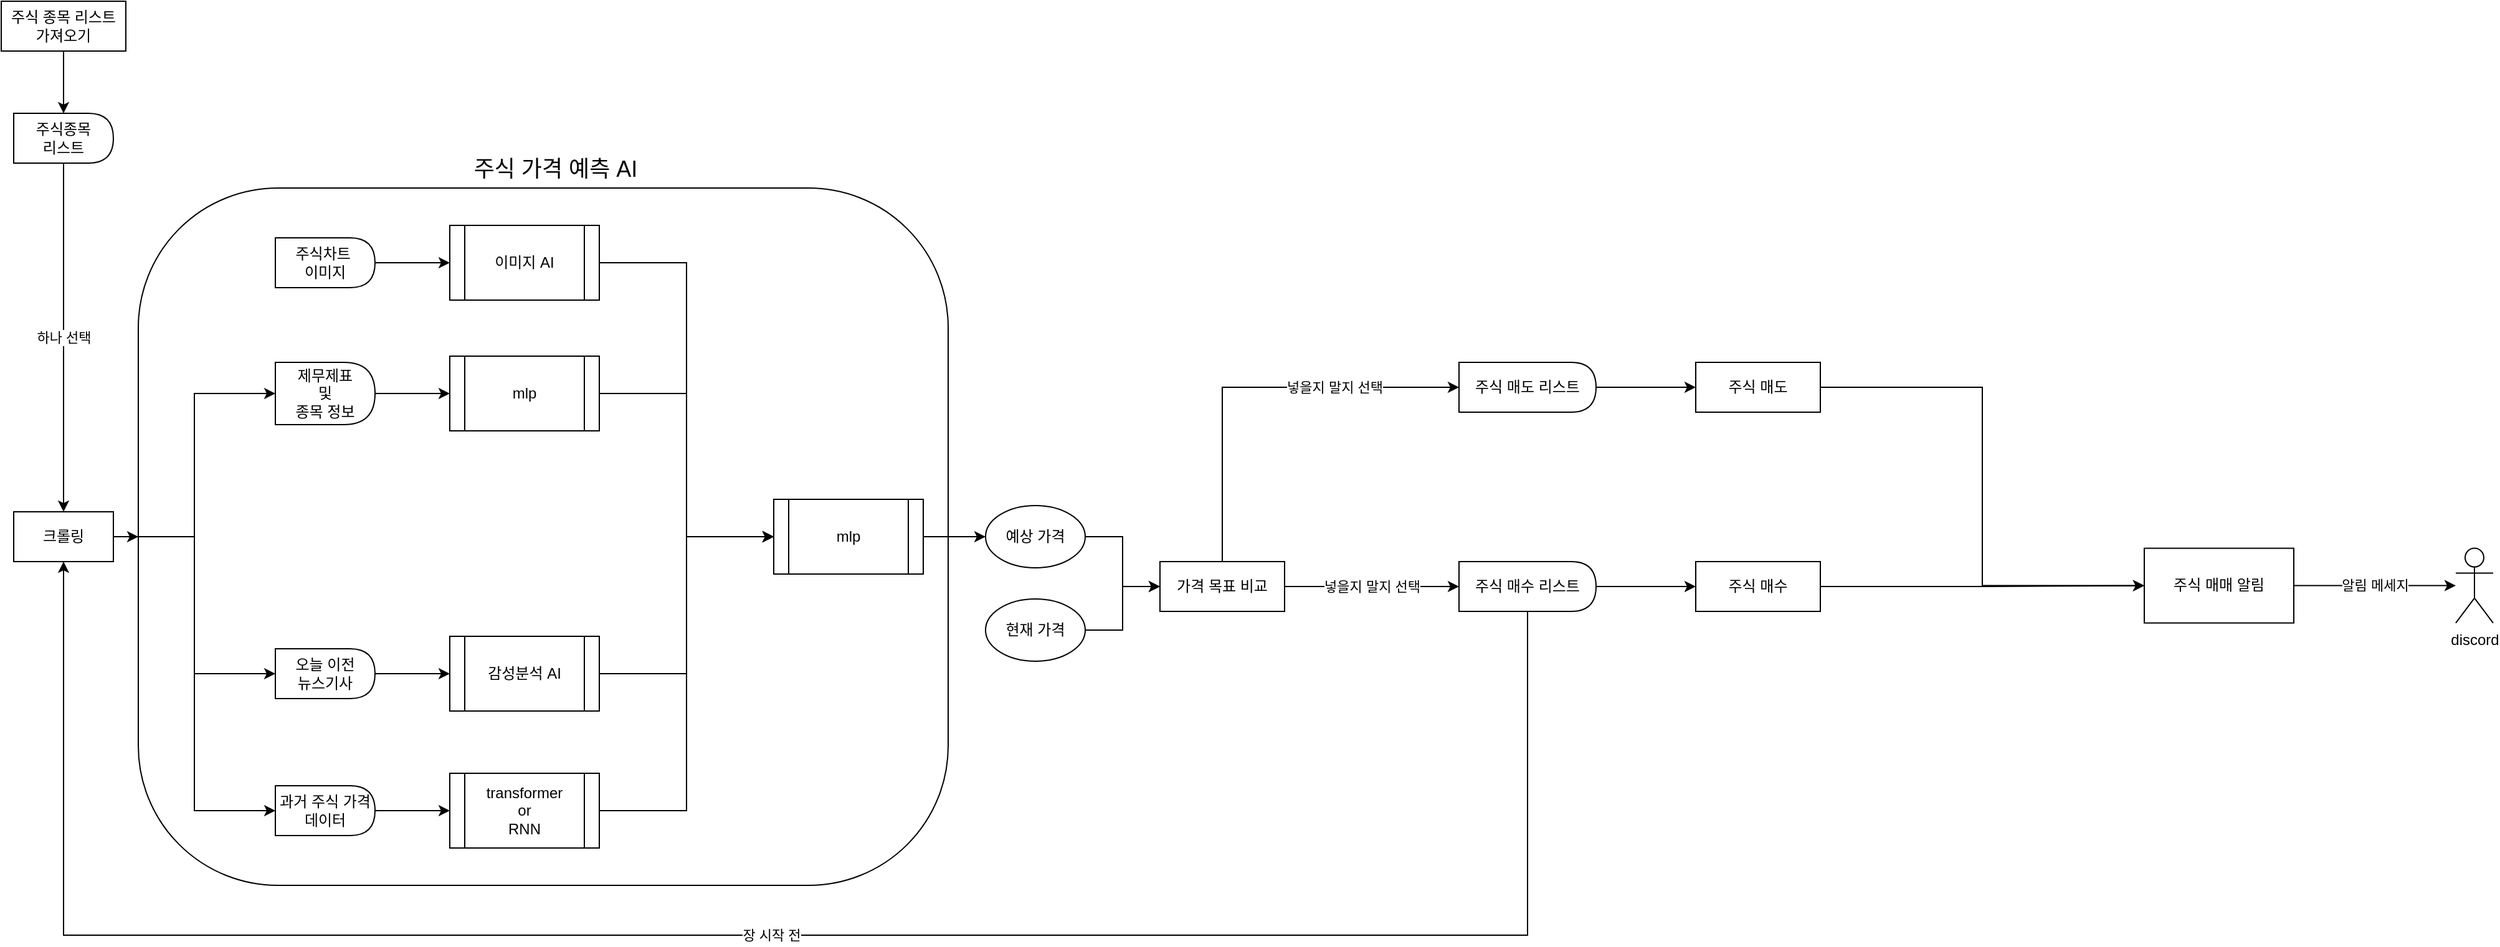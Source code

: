 <mxfile version="25.0.3" pages="2">
  <diagram name="프로그램 전체 흐름도" id="c7558073-3199-34d8-9f00-42111426c3f3">
    <mxGraphModel dx="2900" dy="879" grid="1" gridSize="10" guides="1" tooltips="1" connect="1" arrows="1" fold="1" page="1" pageScale="1" pageWidth="1100" pageHeight="1700" background="none" math="0" shadow="0">
      <root>
        <mxCell id="0" />
        <mxCell id="1" parent="0" />
        <mxCell id="0z34hf8UstyELCcqmOv5-1" value="" style="rounded=1;whiteSpace=wrap;html=1;arcSize=20;" vertex="1" parent="1">
          <mxGeometry x="-860" y="160" width="650" height="560" as="geometry" />
        </mxCell>
        <mxCell id="AFegHEFUYES55JKBaeoe-96" value="discord" style="shape=umlActor;verticalLabelPosition=bottom;verticalAlign=top;html=1;outlineConnect=0;" vertex="1" parent="1">
          <mxGeometry x="1000" y="449.29" width="30" height="60" as="geometry" />
        </mxCell>
        <mxCell id="AFegHEFUYES55JKBaeoe-104" value="알림 메세지" style="edgeStyle=orthogonalEdgeStyle;rounded=0;orthogonalLoop=1;jettySize=auto;html=1;exitX=1;exitY=0.5;exitDx=0;exitDy=0;" edge="1" parent="1" source="AFegHEFUYES55JKBaeoe-100" target="AFegHEFUYES55JKBaeoe-96">
          <mxGeometry relative="1" as="geometry" />
        </mxCell>
        <mxCell id="AFegHEFUYES55JKBaeoe-100" value="주식 매매 알림" style="rounded=0;whiteSpace=wrap;html=1;" vertex="1" parent="1">
          <mxGeometry x="750" y="449.29" width="120" height="60" as="geometry" />
        </mxCell>
        <mxCell id="AFegHEFUYES55JKBaeoe-101" style="edgeStyle=orthogonalEdgeStyle;rounded=0;orthogonalLoop=1;jettySize=auto;html=1;exitX=0.5;exitY=1;exitDx=0;exitDy=0;" edge="1" parent="1" source="AFegHEFUYES55JKBaeoe-100" target="AFegHEFUYES55JKBaeoe-100">
          <mxGeometry relative="1" as="geometry" />
        </mxCell>
        <mxCell id="AFegHEFUYES55JKBaeoe-136" value="하나 선택" style="edgeStyle=orthogonalEdgeStyle;rounded=0;orthogonalLoop=1;jettySize=auto;html=1;exitX=0.5;exitY=1;exitDx=0;exitDy=0;entryX=0.5;entryY=0;entryDx=0;entryDy=0;" edge="1" parent="1" source="AFegHEFUYES55JKBaeoe-112" target="AFegHEFUYES55JKBaeoe-130">
          <mxGeometry relative="1" as="geometry" />
        </mxCell>
        <mxCell id="AFegHEFUYES55JKBaeoe-112" value="주식종목&lt;div&gt;리스트&lt;/div&gt;" style="shape=delay;whiteSpace=wrap;html=1;" vertex="1" parent="1">
          <mxGeometry x="-960" y="100" width="80" height="40" as="geometry" />
        </mxCell>
        <mxCell id="AFegHEFUYES55JKBaeoe-134" style="edgeStyle=orthogonalEdgeStyle;rounded=0;orthogonalLoop=1;jettySize=auto;html=1;exitX=1;exitY=0.5;exitDx=0;exitDy=0;entryX=0;entryY=0.5;entryDx=0;entryDy=0;" edge="1" parent="1" source="AFegHEFUYES55JKBaeoe-113" target="AFegHEFUYES55JKBaeoe-122">
          <mxGeometry relative="1" as="geometry" />
        </mxCell>
        <mxCell id="AFegHEFUYES55JKBaeoe-113" value="과거 주식 가격 데이터" style="shape=delay;whiteSpace=wrap;html=1;" vertex="1" parent="1">
          <mxGeometry x="-750" y="640" width="80" height="40" as="geometry" />
        </mxCell>
        <mxCell id="AFegHEFUYES55JKBaeoe-131" style="edgeStyle=orthogonalEdgeStyle;rounded=0;orthogonalLoop=1;jettySize=auto;html=1;exitX=1;exitY=0.5;exitDx=0;exitDy=0;entryX=0;entryY=0.5;entryDx=0;entryDy=0;" edge="1" parent="1" source="AFegHEFUYES55JKBaeoe-114" target="AFegHEFUYES55JKBaeoe-120">
          <mxGeometry relative="1" as="geometry" />
        </mxCell>
        <mxCell id="AFegHEFUYES55JKBaeoe-114" value="주식차트&amp;nbsp;&lt;div&gt;이미지&lt;/div&gt;" style="shape=delay;whiteSpace=wrap;html=1;" vertex="1" parent="1">
          <mxGeometry x="-750" y="200" width="80" height="40" as="geometry" />
        </mxCell>
        <mxCell id="AFegHEFUYES55JKBaeoe-133" style="edgeStyle=orthogonalEdgeStyle;rounded=0;orthogonalLoop=1;jettySize=auto;html=1;exitX=1;exitY=0.5;exitDx=0;exitDy=0;entryX=0;entryY=0.5;entryDx=0;entryDy=0;" edge="1" parent="1" source="AFegHEFUYES55JKBaeoe-115" target="AFegHEFUYES55JKBaeoe-118">
          <mxGeometry relative="1" as="geometry" />
        </mxCell>
        <mxCell id="AFegHEFUYES55JKBaeoe-115" value="오늘 이전&lt;div&gt;뉴스기사&lt;/div&gt;" style="shape=delay;whiteSpace=wrap;html=1;" vertex="1" parent="1">
          <mxGeometry x="-750" y="530" width="80" height="40" as="geometry" />
        </mxCell>
        <mxCell id="AFegHEFUYES55JKBaeoe-132" style="edgeStyle=orthogonalEdgeStyle;rounded=0;orthogonalLoop=1;jettySize=auto;html=1;exitX=1;exitY=0.5;exitDx=0;exitDy=0;entryX=0;entryY=0.5;entryDx=0;entryDy=0;" edge="1" parent="1" source="AFegHEFUYES55JKBaeoe-117" target="AFegHEFUYES55JKBaeoe-125">
          <mxGeometry relative="1" as="geometry" />
        </mxCell>
        <mxCell id="AFegHEFUYES55JKBaeoe-117" value="제무제표&lt;div&gt;및&lt;/div&gt;&lt;div&gt;종목 정보&lt;/div&gt;" style="shape=delay;whiteSpace=wrap;html=1;" vertex="1" parent="1">
          <mxGeometry x="-750" y="300" width="80" height="50" as="geometry" />
        </mxCell>
        <mxCell id="AFegHEFUYES55JKBaeoe-145" style="edgeStyle=orthogonalEdgeStyle;rounded=0;orthogonalLoop=1;jettySize=auto;html=1;exitX=1;exitY=0.5;exitDx=0;exitDy=0;entryX=0;entryY=0.5;entryDx=0;entryDy=0;" edge="1" parent="1" source="AFegHEFUYES55JKBaeoe-118" target="AFegHEFUYES55JKBaeoe-121">
          <mxGeometry relative="1" as="geometry" />
        </mxCell>
        <mxCell id="AFegHEFUYES55JKBaeoe-118" value="감성분석 AI" style="shape=process;whiteSpace=wrap;html=1;backgroundOutline=1;" vertex="1" parent="1">
          <mxGeometry x="-610" y="520" width="120" height="60" as="geometry" />
        </mxCell>
        <mxCell id="AFegHEFUYES55JKBaeoe-142" style="edgeStyle=orthogonalEdgeStyle;rounded=0;orthogonalLoop=1;jettySize=auto;html=1;exitX=1;exitY=0.5;exitDx=0;exitDy=0;entryX=0;entryY=0.5;entryDx=0;entryDy=0;" edge="1" parent="1" source="AFegHEFUYES55JKBaeoe-120" target="AFegHEFUYES55JKBaeoe-121">
          <mxGeometry relative="1" as="geometry" />
        </mxCell>
        <mxCell id="AFegHEFUYES55JKBaeoe-120" value="이미지 AI" style="shape=process;whiteSpace=wrap;html=1;backgroundOutline=1;" vertex="1" parent="1">
          <mxGeometry x="-610" y="190" width="120" height="60" as="geometry" />
        </mxCell>
        <mxCell id="AFegHEFUYES55JKBaeoe-155" style="edgeStyle=orthogonalEdgeStyle;rounded=0;orthogonalLoop=1;jettySize=auto;html=1;exitX=1;exitY=0.5;exitDx=0;exitDy=0;" edge="1" parent="1" source="AFegHEFUYES55JKBaeoe-121" target="AFegHEFUYES55JKBaeoe-154">
          <mxGeometry relative="1" as="geometry" />
        </mxCell>
        <mxCell id="AFegHEFUYES55JKBaeoe-121" value="mlp" style="shape=process;whiteSpace=wrap;html=1;backgroundOutline=1;" vertex="1" parent="1">
          <mxGeometry x="-350" y="410" width="120" height="60" as="geometry" />
        </mxCell>
        <mxCell id="AFegHEFUYES55JKBaeoe-146" style="edgeStyle=orthogonalEdgeStyle;rounded=0;orthogonalLoop=1;jettySize=auto;html=1;exitX=1;exitY=0.5;exitDx=0;exitDy=0;entryX=0;entryY=0.5;entryDx=0;entryDy=0;" edge="1" parent="1" source="AFegHEFUYES55JKBaeoe-122" target="AFegHEFUYES55JKBaeoe-121">
          <mxGeometry relative="1" as="geometry" />
        </mxCell>
        <mxCell id="AFegHEFUYES55JKBaeoe-122" value="transformer&lt;div&gt;or&lt;br&gt;&lt;div&gt;RNN&lt;/div&gt;&lt;/div&gt;" style="shape=process;whiteSpace=wrap;html=1;backgroundOutline=1;" vertex="1" parent="1">
          <mxGeometry x="-610" y="630" width="120" height="60" as="geometry" />
        </mxCell>
        <mxCell id="AFegHEFUYES55JKBaeoe-144" style="edgeStyle=orthogonalEdgeStyle;rounded=0;orthogonalLoop=1;jettySize=auto;html=1;exitX=1;exitY=0.5;exitDx=0;exitDy=0;entryX=0;entryY=0.5;entryDx=0;entryDy=0;" edge="1" parent="1" source="AFegHEFUYES55JKBaeoe-125" target="AFegHEFUYES55JKBaeoe-121">
          <mxGeometry relative="1" as="geometry" />
        </mxCell>
        <mxCell id="AFegHEFUYES55JKBaeoe-125" value="mlp" style="shape=process;whiteSpace=wrap;html=1;backgroundOutline=1;" vertex="1" parent="1">
          <mxGeometry x="-610" y="295" width="120" height="60" as="geometry" />
        </mxCell>
        <mxCell id="AFegHEFUYES55JKBaeoe-137" style="edgeStyle=orthogonalEdgeStyle;rounded=0;orthogonalLoop=1;jettySize=auto;html=1;exitX=1;exitY=0.5;exitDx=0;exitDy=0;entryX=0;entryY=0.5;entryDx=0;entryDy=0;" edge="1" parent="1" source="AFegHEFUYES55JKBaeoe-130" target="AFegHEFUYES55JKBaeoe-117">
          <mxGeometry relative="1" as="geometry" />
        </mxCell>
        <mxCell id="AFegHEFUYES55JKBaeoe-139" style="edgeStyle=orthogonalEdgeStyle;rounded=0;orthogonalLoop=1;jettySize=auto;html=1;exitX=1;exitY=0.5;exitDx=0;exitDy=0;entryX=0;entryY=0.5;entryDx=0;entryDy=0;" edge="1" parent="1" source="AFegHEFUYES55JKBaeoe-130" target="AFegHEFUYES55JKBaeoe-115">
          <mxGeometry relative="1" as="geometry" />
        </mxCell>
        <mxCell id="AFegHEFUYES55JKBaeoe-140" style="edgeStyle=orthogonalEdgeStyle;rounded=0;orthogonalLoop=1;jettySize=auto;html=1;exitX=1;exitY=0.5;exitDx=0;exitDy=0;entryX=0;entryY=0.5;entryDx=0;entryDy=0;" edge="1" parent="1" source="AFegHEFUYES55JKBaeoe-130" target="AFegHEFUYES55JKBaeoe-113">
          <mxGeometry relative="1" as="geometry" />
        </mxCell>
        <mxCell id="AFegHEFUYES55JKBaeoe-130" value="크롤링" style="rounded=0;whiteSpace=wrap;html=1;" vertex="1" parent="1">
          <mxGeometry x="-960" y="420" width="80" height="40" as="geometry" />
        </mxCell>
        <mxCell id="AFegHEFUYES55JKBaeoe-158" style="edgeStyle=orthogonalEdgeStyle;rounded=0;orthogonalLoop=1;jettySize=auto;html=1;exitX=1;exitY=0.5;exitDx=0;exitDy=0;entryX=0;entryY=0.5;entryDx=0;entryDy=0;" edge="1" parent="1" source="AFegHEFUYES55JKBaeoe-153" target="AFegHEFUYES55JKBaeoe-156">
          <mxGeometry relative="1" as="geometry" />
        </mxCell>
        <mxCell id="AFegHEFUYES55JKBaeoe-153" value="현재 가격" style="ellipse;whiteSpace=wrap;html=1;" vertex="1" parent="1">
          <mxGeometry x="-180" y="490" width="80" height="50" as="geometry" />
        </mxCell>
        <mxCell id="AFegHEFUYES55JKBaeoe-157" style="edgeStyle=orthogonalEdgeStyle;rounded=0;orthogonalLoop=1;jettySize=auto;html=1;exitX=1;exitY=0.5;exitDx=0;exitDy=0;entryX=0;entryY=0.5;entryDx=0;entryDy=0;" edge="1" parent="1" source="AFegHEFUYES55JKBaeoe-154" target="AFegHEFUYES55JKBaeoe-156">
          <mxGeometry relative="1" as="geometry" />
        </mxCell>
        <mxCell id="AFegHEFUYES55JKBaeoe-154" value="예상 가격" style="ellipse;whiteSpace=wrap;html=1;" vertex="1" parent="1">
          <mxGeometry x="-180" y="415" width="80" height="50" as="geometry" />
        </mxCell>
        <mxCell id="AFegHEFUYES55JKBaeoe-159" value="넣을지 말지 선택" style="edgeStyle=orthogonalEdgeStyle;rounded=0;orthogonalLoop=1;jettySize=auto;html=1;exitX=1;exitY=0.5;exitDx=0;exitDy=0;entryX=0;entryY=0.5;entryDx=0;entryDy=0;" edge="1" parent="1" source="AFegHEFUYES55JKBaeoe-156" target="AFegHEFUYES55JKBaeoe-164">
          <mxGeometry relative="1" as="geometry">
            <mxPoint x="210" y="480" as="targetPoint" />
          </mxGeometry>
        </mxCell>
        <mxCell id="AFegHEFUYES55JKBaeoe-173" value="넣을지 말지 선택" style="edgeStyle=orthogonalEdgeStyle;rounded=0;orthogonalLoop=1;jettySize=auto;html=1;exitX=0.5;exitY=0;exitDx=0;exitDy=0;entryX=0;entryY=0.5;entryDx=0;entryDy=0;" edge="1" parent="1" source="AFegHEFUYES55JKBaeoe-156" target="AFegHEFUYES55JKBaeoe-169">
          <mxGeometry x="0.394" relative="1" as="geometry">
            <mxPoint as="offset" />
          </mxGeometry>
        </mxCell>
        <mxCell id="AFegHEFUYES55JKBaeoe-156" value="가격 목표 비교" style="rounded=0;whiteSpace=wrap;html=1;" vertex="1" parent="1">
          <mxGeometry x="-40" y="460" width="100" height="40" as="geometry" />
        </mxCell>
        <mxCell id="AFegHEFUYES55JKBaeoe-166" style="edgeStyle=orthogonalEdgeStyle;rounded=0;orthogonalLoop=1;jettySize=auto;html=1;exitX=1;exitY=0.5;exitDx=0;exitDy=0;entryX=0;entryY=0.5;entryDx=0;entryDy=0;" edge="1" parent="1" source="AFegHEFUYES55JKBaeoe-164" target="AFegHEFUYES55JKBaeoe-165">
          <mxGeometry relative="1" as="geometry" />
        </mxCell>
        <mxCell id="AFegHEFUYES55JKBaeoe-168" value="장 시작 전" style="edgeStyle=orthogonalEdgeStyle;rounded=0;orthogonalLoop=1;jettySize=auto;html=1;entryX=0.5;entryY=1;entryDx=0;entryDy=0;" edge="1" parent="1" source="AFegHEFUYES55JKBaeoe-164" target="AFegHEFUYES55JKBaeoe-130">
          <mxGeometry relative="1" as="geometry">
            <Array as="points">
              <mxPoint x="255" y="760" />
              <mxPoint x="-920" y="760" />
            </Array>
          </mxGeometry>
        </mxCell>
        <mxCell id="AFegHEFUYES55JKBaeoe-164" value="주식 매수 리스트" style="shape=delay;whiteSpace=wrap;html=1;" vertex="1" parent="1">
          <mxGeometry x="200" y="460" width="110" height="40" as="geometry" />
        </mxCell>
        <mxCell id="AFegHEFUYES55JKBaeoe-167" style="edgeStyle=orthogonalEdgeStyle;rounded=0;orthogonalLoop=1;jettySize=auto;html=1;exitX=1;exitY=0.5;exitDx=0;exitDy=0;entryX=0;entryY=0.5;entryDx=0;entryDy=0;" edge="1" parent="1" source="AFegHEFUYES55JKBaeoe-165" target="AFegHEFUYES55JKBaeoe-100">
          <mxGeometry relative="1" as="geometry" />
        </mxCell>
        <mxCell id="AFegHEFUYES55JKBaeoe-165" value="주식 매수" style="rounded=0;whiteSpace=wrap;html=1;" vertex="1" parent="1">
          <mxGeometry x="390" y="460" width="100" height="40" as="geometry" />
        </mxCell>
        <mxCell id="AFegHEFUYES55JKBaeoe-171" style="edgeStyle=orthogonalEdgeStyle;rounded=0;orthogonalLoop=1;jettySize=auto;html=1;exitX=1;exitY=0.5;exitDx=0;exitDy=0;entryX=0;entryY=0.5;entryDx=0;entryDy=0;" edge="1" parent="1" source="AFegHEFUYES55JKBaeoe-169" target="AFegHEFUYES55JKBaeoe-170">
          <mxGeometry relative="1" as="geometry" />
        </mxCell>
        <mxCell id="AFegHEFUYES55JKBaeoe-169" value="주식 매도 리스트" style="shape=delay;whiteSpace=wrap;html=1;" vertex="1" parent="1">
          <mxGeometry x="200" y="300" width="110" height="40" as="geometry" />
        </mxCell>
        <mxCell id="AFegHEFUYES55JKBaeoe-172" style="edgeStyle=orthogonalEdgeStyle;rounded=0;orthogonalLoop=1;jettySize=auto;html=1;exitX=1;exitY=0.5;exitDx=0;exitDy=0;entryX=0;entryY=0.5;entryDx=0;entryDy=0;" edge="1" parent="1" source="AFegHEFUYES55JKBaeoe-170" target="AFegHEFUYES55JKBaeoe-100">
          <mxGeometry relative="1" as="geometry" />
        </mxCell>
        <mxCell id="AFegHEFUYES55JKBaeoe-170" value="주식 매도" style="rounded=0;whiteSpace=wrap;html=1;" vertex="1" parent="1">
          <mxGeometry x="390" y="300" width="100" height="40" as="geometry" />
        </mxCell>
        <mxCell id="0z34hf8UstyELCcqmOv5-2" value="" style="edgeStyle=orthogonalEdgeStyle;rounded=0;orthogonalLoop=1;jettySize=auto;html=1;exitX=1;exitY=0.5;exitDx=0;exitDy=0;entryX=0;entryY=0.5;entryDx=0;entryDy=0;" edge="1" parent="1" source="AFegHEFUYES55JKBaeoe-130" target="0z34hf8UstyELCcqmOv5-1">
          <mxGeometry relative="1" as="geometry">
            <mxPoint x="-880" y="440" as="sourcePoint" />
            <mxPoint x="-750" y="220" as="targetPoint" />
          </mxGeometry>
        </mxCell>
        <mxCell id="0z34hf8UstyELCcqmOv5-4" value="&lt;font style=&quot;font-size: 18px;&quot;&gt;주식 가격 예측 AI&lt;/font&gt;" style="text;html=1;align=center;verticalAlign=middle;whiteSpace=wrap;rounded=0;" vertex="1" parent="1">
          <mxGeometry x="-610" y="130" width="170" height="30" as="geometry" />
        </mxCell>
        <mxCell id="0z34hf8UstyELCcqmOv5-6" style="edgeStyle=orthogonalEdgeStyle;rounded=0;orthogonalLoop=1;jettySize=auto;html=1;exitX=0.5;exitY=1;exitDx=0;exitDy=0;entryX=0.5;entryY=0;entryDx=0;entryDy=0;" edge="1" parent="1" source="0z34hf8UstyELCcqmOv5-5" target="AFegHEFUYES55JKBaeoe-112">
          <mxGeometry relative="1" as="geometry" />
        </mxCell>
        <mxCell id="0z34hf8UstyELCcqmOv5-5" value="주식 종목 리스트 가져오기" style="rounded=0;whiteSpace=wrap;html=1;" vertex="1" parent="1">
          <mxGeometry x="-970" y="10" width="100" height="40" as="geometry" />
        </mxCell>
      </root>
    </mxGraphModel>
  </diagram>
  <diagram id="XFAmqwLImfaXvCDfYmBo" name="페이지-2">
    <mxGraphModel grid="1" page="1" gridSize="10" guides="1" tooltips="1" connect="1" arrows="1" fold="1" pageScale="1" pageWidth="1100" pageHeight="1700" math="0" shadow="0">
      <root>
        <mxCell id="0" />
        <mxCell id="1" parent="0" />
      </root>
    </mxGraphModel>
  </diagram>
</mxfile>
